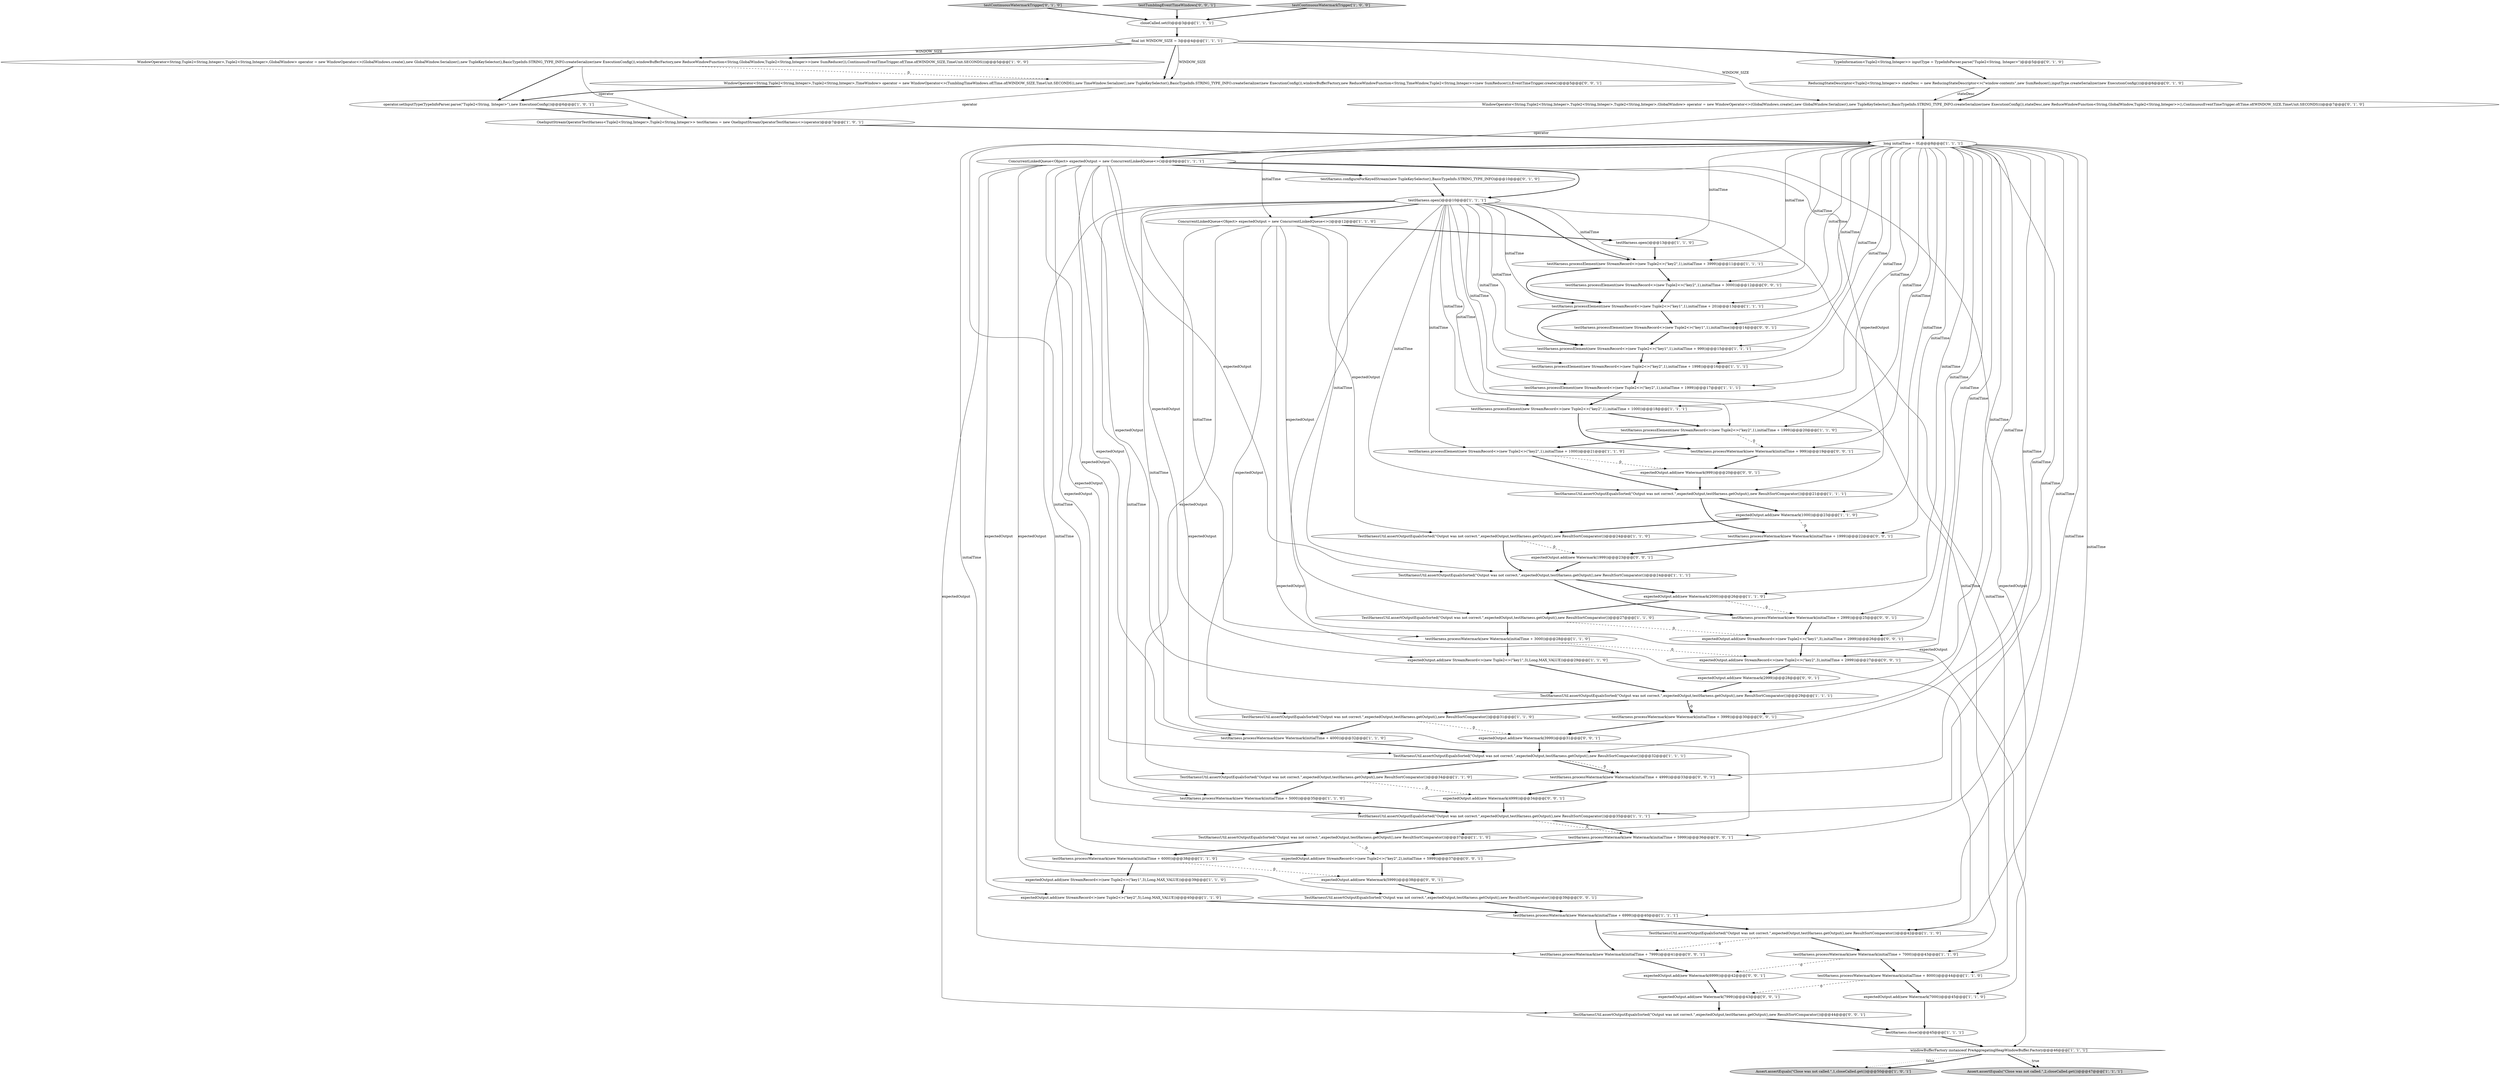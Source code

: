 digraph {
30 [style = filled, label = "testHarness.processElement(new StreamRecord<>(new Tuple2<>(\"key1\",1),initialTime + 20))@@@13@@@['1', '1', '1']", fillcolor = white, shape = ellipse image = "AAA0AAABBB1BBB"];
48 [style = filled, label = "testContinuousWatermarkTrigger['0', '1', '0']", fillcolor = lightgray, shape = diamond image = "AAA0AAABBB2BBB"];
53 [style = filled, label = "TestHarnessUtil.assertOutputEqualsSorted(\"Output was not correct.\",expectedOutput,testHarness.getOutput(),new ResultSortComparator())@@@44@@@['0', '0', '1']", fillcolor = white, shape = ellipse image = "AAA0AAABBB3BBB"];
56 [style = filled, label = "testHarness.processElement(new StreamRecord<>(new Tuple2<>(\"key2\",1),initialTime + 3000))@@@12@@@['0', '0', '1']", fillcolor = white, shape = ellipse image = "AAA0AAABBB3BBB"];
36 [style = filled, label = "ConcurrentLinkedQueue<Object> expectedOutput = new ConcurrentLinkedQueue<>()@@@9@@@['1', '1', '1']", fillcolor = white, shape = ellipse image = "AAA0AAABBB1BBB"];
18 [style = filled, label = "testHarness.open()@@@13@@@['1', '1', '0']", fillcolor = white, shape = ellipse image = "AAA0AAABBB1BBB"];
60 [style = filled, label = "expectedOutput.add(new Watermark(3999))@@@31@@@['0', '0', '1']", fillcolor = white, shape = ellipse image = "AAA0AAABBB3BBB"];
59 [style = filled, label = "testHarness.processWatermark(new Watermark(initialTime + 2999))@@@25@@@['0', '0', '1']", fillcolor = white, shape = ellipse image = "AAA0AAABBB3BBB"];
72 [style = filled, label = "testHarness.processWatermark(new Watermark(initialTime + 1999))@@@22@@@['0', '0', '1']", fillcolor = white, shape = ellipse image = "AAA0AAABBB3BBB"];
61 [style = filled, label = "testHarness.processWatermark(new Watermark(initialTime + 999))@@@19@@@['0', '0', '1']", fillcolor = white, shape = ellipse image = "AAA0AAABBB3BBB"];
67 [style = filled, label = "WindowOperator<String,Tuple2<String,Integer>,Tuple2<String,Integer>,TimeWindow> operator = new WindowOperator<>(TumblingTimeWindows.of(Time.of(WINDOW_SIZE,TimeUnit.SECONDS)),new TimeWindow.Serializer(),new TupleKeySelector(),BasicTypeInfo.STRING_TYPE_INFO.createSerializer(new ExecutionConfig()),windowBufferFactory,new ReduceWindowFunction<String,TimeWindow,Tuple2<String,Integer>>(new SumReducer()),EventTimeTrigger.create())@@@5@@@['0', '0', '1']", fillcolor = white, shape = ellipse image = "AAA0AAABBB3BBB"];
3 [style = filled, label = "expectedOutput.add(new StreamRecord<>(new Tuple2<>(\"key1\",3),Long.MAX_VALUE))@@@39@@@['1', '1', '0']", fillcolor = white, shape = ellipse image = "AAA0AAABBB1BBB"];
51 [style = filled, label = "TypeInformation<Tuple2<String,Integer>> inputType = TypeInfoParser.parse(\"Tuple2<String, Integer>\")@@@5@@@['0', '1', '0']", fillcolor = white, shape = ellipse image = "AAA0AAABBB2BBB"];
19 [style = filled, label = "expectedOutput.add(new Watermark(7000))@@@45@@@['1', '1', '0']", fillcolor = white, shape = ellipse image = "AAA0AAABBB1BBB"];
15 [style = filled, label = "expectedOutput.add(new StreamRecord<>(new Tuple2<>(\"key2\",5),Long.MAX_VALUE))@@@40@@@['1', '1', '0']", fillcolor = white, shape = ellipse image = "AAA0AAABBB1BBB"];
13 [style = filled, label = "TestHarnessUtil.assertOutputEqualsSorted(\"Output was not correct.\",expectedOutput,testHarness.getOutput(),new ResultSortComparator())@@@27@@@['1', '1', '0']", fillcolor = white, shape = ellipse image = "AAA0AAABBB1BBB"];
47 [style = filled, label = "ReducingStateDescriptor<Tuple2<String,Integer>> stateDesc = new ReducingStateDescriptor<>(\"window-contents\",new SumReducer(),inputType.createSerializer(new ExecutionConfig()))@@@6@@@['0', '1', '0']", fillcolor = white, shape = ellipse image = "AAA1AAABBB2BBB"];
50 [style = filled, label = "testHarness.configureForKeyedStream(new TupleKeySelector(),BasicTypeInfo.STRING_TYPE_INFO)@@@10@@@['0', '1', '0']", fillcolor = white, shape = ellipse image = "AAA1AAABBB2BBB"];
45 [style = filled, label = "testHarness.processElement(new StreamRecord<>(new Tuple2<>(\"key2\",1),initialTime + 3999))@@@11@@@['1', '1', '1']", fillcolor = white, shape = ellipse image = "AAA0AAABBB1BBB"];
64 [style = filled, label = "expectedOutput.add(new Watermark(6999))@@@42@@@['0', '0', '1']", fillcolor = white, shape = ellipse image = "AAA0AAABBB3BBB"];
69 [style = filled, label = "expectedOutput.add(new StreamRecord<>(new Tuple2<>(\"key1\",3),initialTime + 2999))@@@26@@@['0', '0', '1']", fillcolor = white, shape = ellipse image = "AAA0AAABBB3BBB"];
41 [style = filled, label = "TestHarnessUtil.assertOutputEqualsSorted(\"Output was not correct.\",expectedOutput,testHarness.getOutput(),new ResultSortComparator())@@@24@@@['1', '1', '1']", fillcolor = white, shape = ellipse image = "AAA0AAABBB1BBB"];
74 [style = filled, label = "testHarness.processWatermark(new Watermark(initialTime + 5999))@@@36@@@['0', '0', '1']", fillcolor = white, shape = ellipse image = "AAA0AAABBB3BBB"];
21 [style = filled, label = "TestHarnessUtil.assertOutputEqualsSorted(\"Output was not correct.\",expectedOutput,testHarness.getOutput(),new ResultSortComparator())@@@35@@@['1', '1', '1']", fillcolor = white, shape = ellipse image = "AAA0AAABBB1BBB"];
22 [style = filled, label = "TestHarnessUtil.assertOutputEqualsSorted(\"Output was not correct.\",expectedOutput,testHarness.getOutput(),new ResultSortComparator())@@@32@@@['1', '1', '1']", fillcolor = white, shape = ellipse image = "AAA0AAABBB1BBB"];
44 [style = filled, label = "testHarness.processWatermark(new Watermark(initialTime + 7000))@@@43@@@['1', '1', '0']", fillcolor = white, shape = ellipse image = "AAA0AAABBB1BBB"];
62 [style = filled, label = "expectedOutput.add(new Watermark(4999))@@@34@@@['0', '0', '1']", fillcolor = white, shape = ellipse image = "AAA0AAABBB3BBB"];
65 [style = filled, label = "testHarness.processWatermark(new Watermark(initialTime + 3999))@@@30@@@['0', '0', '1']", fillcolor = white, shape = ellipse image = "AAA0AAABBB3BBB"];
29 [style = filled, label = "expectedOutput.add(new StreamRecord<>(new Tuple2<>(\"key1\",3),Long.MAX_VALUE))@@@29@@@['1', '1', '0']", fillcolor = white, shape = ellipse image = "AAA0AAABBB1BBB"];
68 [style = filled, label = "expectedOutput.add(new Watermark(1999))@@@23@@@['0', '0', '1']", fillcolor = white, shape = ellipse image = "AAA0AAABBB3BBB"];
34 [style = filled, label = "TestHarnessUtil.assertOutputEqualsSorted(\"Output was not correct.\",expectedOutput,testHarness.getOutput(),new ResultSortComparator())@@@37@@@['1', '1', '0']", fillcolor = white, shape = ellipse image = "AAA0AAABBB1BBB"];
57 [style = filled, label = "TestHarnessUtil.assertOutputEqualsSorted(\"Output was not correct.\",expectedOutput,testHarness.getOutput(),new ResultSortComparator())@@@39@@@['0', '0', '1']", fillcolor = white, shape = ellipse image = "AAA0AAABBB3BBB"];
20 [style = filled, label = "TestHarnessUtil.assertOutputEqualsSorted(\"Output was not correct.\",expectedOutput,testHarness.getOutput(),new ResultSortComparator())@@@34@@@['1', '1', '0']", fillcolor = white, shape = ellipse image = "AAA0AAABBB1BBB"];
17 [style = filled, label = "OneInputStreamOperatorTestHarness<Tuple2<String,Integer>,Tuple2<String,Integer>> testHarness = new OneInputStreamOperatorTestHarness<>(operator)@@@7@@@['1', '0', '1']", fillcolor = white, shape = ellipse image = "AAA0AAABBB1BBB"];
1 [style = filled, label = "testHarness.processElement(new StreamRecord<>(new Tuple2<>(\"key1\",1),initialTime + 999))@@@15@@@['1', '1', '1']", fillcolor = white, shape = ellipse image = "AAA0AAABBB1BBB"];
28 [style = filled, label = "ConcurrentLinkedQueue<Object> expectedOutput = new ConcurrentLinkedQueue<>()@@@12@@@['1', '1', '0']", fillcolor = white, shape = ellipse image = "AAA0AAABBB1BBB"];
54 [style = filled, label = "expectedOutput.add(new Watermark(999))@@@20@@@['0', '0', '1']", fillcolor = white, shape = ellipse image = "AAA0AAABBB3BBB"];
55 [style = filled, label = "expectedOutput.add(new StreamRecord<>(new Tuple2<>(\"key2\",2),initialTime + 5999))@@@37@@@['0', '0', '1']", fillcolor = white, shape = ellipse image = "AAA0AAABBB3BBB"];
23 [style = filled, label = "TestHarnessUtil.assertOutputEqualsSorted(\"Output was not correct.\",expectedOutput,testHarness.getOutput(),new ResultSortComparator())@@@24@@@['1', '1', '0']", fillcolor = white, shape = ellipse image = "AAA0AAABBB1BBB"];
40 [style = filled, label = "operator.setInputType(TypeInfoParser.parse(\"Tuple2<String, Integer>\"),new ExecutionConfig())@@@6@@@['1', '0', '1']", fillcolor = white, shape = ellipse image = "AAA0AAABBB1BBB"];
66 [style = filled, label = "expectedOutput.add(new Watermark(7999))@@@43@@@['0', '0', '1']", fillcolor = white, shape = ellipse image = "AAA0AAABBB3BBB"];
63 [style = filled, label = "testHarness.processWatermark(new Watermark(initialTime + 4999))@@@33@@@['0', '0', '1']", fillcolor = white, shape = ellipse image = "AAA0AAABBB3BBB"];
75 [style = filled, label = "testTumblingEventTimeWindows['0', '0', '1']", fillcolor = lightgray, shape = diamond image = "AAA0AAABBB3BBB"];
71 [style = filled, label = "testHarness.processElement(new StreamRecord<>(new Tuple2<>(\"key1\",1),initialTime))@@@14@@@['0', '0', '1']", fillcolor = white, shape = ellipse image = "AAA0AAABBB3BBB"];
52 [style = filled, label = "expectedOutput.add(new Watermark(5999))@@@38@@@['0', '0', '1']", fillcolor = white, shape = ellipse image = "AAA0AAABBB3BBB"];
46 [style = filled, label = "testHarness.processWatermark(new Watermark(initialTime + 6000))@@@38@@@['1', '1', '0']", fillcolor = white, shape = ellipse image = "AAA0AAABBB1BBB"];
31 [style = filled, label = "final int WINDOW_SIZE = 3@@@4@@@['1', '1', '1']", fillcolor = white, shape = ellipse image = "AAA0AAABBB1BBB"];
38 [style = filled, label = "TestHarnessUtil.assertOutputEqualsSorted(\"Output was not correct.\",expectedOutput,testHarness.getOutput(),new ResultSortComparator())@@@31@@@['1', '1', '0']", fillcolor = white, shape = ellipse image = "AAA0AAABBB1BBB"];
4 [style = filled, label = "testHarness.processElement(new StreamRecord<>(new Tuple2<>(\"key2\",1),initialTime + 1000))@@@18@@@['1', '1', '1']", fillcolor = white, shape = ellipse image = "AAA0AAABBB1BBB"];
73 [style = filled, label = "expectedOutput.add(new Watermark(2999))@@@28@@@['0', '0', '1']", fillcolor = white, shape = ellipse image = "AAA0AAABBB3BBB"];
49 [style = filled, label = "WindowOperator<String,Tuple2<String,Integer>,Tuple2<String,Integer>,Tuple2<String,Integer>,GlobalWindow> operator = new WindowOperator<>(GlobalWindows.create(),new GlobalWindow.Serializer(),new TupleKeySelector(),BasicTypeInfo.STRING_TYPE_INFO.createSerializer(new ExecutionConfig()),stateDesc,new ReduceWindowFunction<String,GlobalWindow,Tuple2<String,Integer>>(),ContinuousEventTimeTrigger.of(Time.of(WINDOW_SIZE,TimeUnit.SECONDS)))@@@7@@@['0', '1', '0']", fillcolor = white, shape = ellipse image = "AAA1AAABBB2BBB"];
43 [style = filled, label = "testHarness.processElement(new StreamRecord<>(new Tuple2<>(\"key2\",1),initialTime + 1999))@@@20@@@['1', '1', '0']", fillcolor = white, shape = ellipse image = "AAA0AAABBB1BBB"];
7 [style = filled, label = "testHarness.open()@@@10@@@['1', '1', '1']", fillcolor = white, shape = ellipse image = "AAA0AAABBB1BBB"];
24 [style = filled, label = "expectedOutput.add(new Watermark(1000))@@@23@@@['1', '1', '0']", fillcolor = white, shape = ellipse image = "AAA0AAABBB1BBB"];
37 [style = filled, label = "testHarness.close()@@@45@@@['1', '1', '1']", fillcolor = white, shape = ellipse image = "AAA0AAABBB1BBB"];
6 [style = filled, label = "testContinuousWatermarkTrigger['1', '0', '0']", fillcolor = lightgray, shape = diamond image = "AAA0AAABBB1BBB"];
33 [style = filled, label = "expectedOutput.add(new Watermark(2000))@@@26@@@['1', '1', '0']", fillcolor = white, shape = ellipse image = "AAA0AAABBB1BBB"];
32 [style = filled, label = "testHarness.processElement(new StreamRecord<>(new Tuple2<>(\"key2\",1),initialTime + 1000))@@@21@@@['1', '1', '0']", fillcolor = white, shape = ellipse image = "AAA0AAABBB1BBB"];
26 [style = filled, label = "closeCalled.set(0)@@@3@@@['1', '1', '1']", fillcolor = white, shape = ellipse image = "AAA0AAABBB1BBB"];
42 [style = filled, label = "testHarness.processWatermark(new Watermark(initialTime + 4000))@@@32@@@['1', '1', '0']", fillcolor = white, shape = ellipse image = "AAA0AAABBB1BBB"];
58 [style = filled, label = "expectedOutput.add(new StreamRecord<>(new Tuple2<>(\"key2\",3),initialTime + 2999))@@@27@@@['0', '0', '1']", fillcolor = white, shape = ellipse image = "AAA0AAABBB3BBB"];
70 [style = filled, label = "testHarness.processWatermark(new Watermark(initialTime + 7999))@@@41@@@['0', '0', '1']", fillcolor = white, shape = ellipse image = "AAA0AAABBB3BBB"];
10 [style = filled, label = "testHarness.processElement(new StreamRecord<>(new Tuple2<>(\"key2\",1),initialTime + 1998))@@@16@@@['1', '1', '1']", fillcolor = white, shape = ellipse image = "AAA0AAABBB1BBB"];
8 [style = filled, label = "TestHarnessUtil.assertOutputEqualsSorted(\"Output was not correct.\",expectedOutput,testHarness.getOutput(),new ResultSortComparator())@@@21@@@['1', '1', '1']", fillcolor = white, shape = ellipse image = "AAA0AAABBB1BBB"];
39 [style = filled, label = "TestHarnessUtil.assertOutputEqualsSorted(\"Output was not correct.\",expectedOutput,testHarness.getOutput(),new ResultSortComparator())@@@42@@@['1', '1', '0']", fillcolor = white, shape = ellipse image = "AAA0AAABBB1BBB"];
11 [style = filled, label = "testHarness.processElement(new StreamRecord<>(new Tuple2<>(\"key2\",1),initialTime + 1999))@@@17@@@['1', '1', '1']", fillcolor = white, shape = ellipse image = "AAA0AAABBB1BBB"];
0 [style = filled, label = "TestHarnessUtil.assertOutputEqualsSorted(\"Output was not correct.\",expectedOutput,testHarness.getOutput(),new ResultSortComparator())@@@29@@@['1', '1', '1']", fillcolor = white, shape = ellipse image = "AAA0AAABBB1BBB"];
14 [style = filled, label = "testHarness.processWatermark(new Watermark(initialTime + 8000))@@@44@@@['1', '1', '0']", fillcolor = white, shape = ellipse image = "AAA0AAABBB1BBB"];
2 [style = filled, label = "testHarness.processWatermark(new Watermark(initialTime + 6999))@@@40@@@['1', '1', '1']", fillcolor = white, shape = ellipse image = "AAA0AAABBB1BBB"];
27 [style = filled, label = "testHarness.processWatermark(new Watermark(initialTime + 5000))@@@35@@@['1', '1', '0']", fillcolor = white, shape = ellipse image = "AAA0AAABBB1BBB"];
9 [style = filled, label = "testHarness.processWatermark(new Watermark(initialTime + 3000))@@@28@@@['1', '1', '0']", fillcolor = white, shape = ellipse image = "AAA0AAABBB1BBB"];
25 [style = filled, label = "long initialTime = 0L@@@8@@@['1', '1', '1']", fillcolor = white, shape = ellipse image = "AAA0AAABBB1BBB"];
5 [style = filled, label = "windowBufferFactory instanceof PreAggregatingHeapWindowBuffer.Factory@@@46@@@['1', '1', '1']", fillcolor = white, shape = diamond image = "AAA0AAABBB1BBB"];
12 [style = filled, label = "WindowOperator<String,Tuple2<String,Integer>,Tuple2<String,Integer>,GlobalWindow> operator = new WindowOperator<>(GlobalWindows.create(),new GlobalWindow.Serializer(),new TupleKeySelector(),BasicTypeInfo.STRING_TYPE_INFO.createSerializer(new ExecutionConfig()),windowBufferFactory,new ReduceWindowFunction<String,GlobalWindow,Tuple2<String,Integer>>(new SumReducer()),ContinuousEventTimeTrigger.of(Time.of(WINDOW_SIZE,TimeUnit.SECONDS)))@@@5@@@['1', '0', '0']", fillcolor = white, shape = ellipse image = "AAA0AAABBB1BBB"];
35 [style = filled, label = "Assert.assertEquals(\"Close was not called.\",1,closeCalled.get())@@@50@@@['1', '0', '1']", fillcolor = lightgray, shape = ellipse image = "AAA0AAABBB1BBB"];
16 [style = filled, label = "Assert.assertEquals(\"Close was not called.\",2,closeCalled.get())@@@47@@@['1', '1', '1']", fillcolor = lightgray, shape = ellipse image = "AAA0AAABBB1BBB"];
25->1 [style = solid, label="initialTime"];
36->57 [style = solid, label="expectedOutput"];
7->28 [style = bold, label=""];
69->58 [style = bold, label=""];
20->27 [style = bold, label=""];
25->24 [style = solid, label="initialTime"];
11->4 [style = bold, label=""];
7->10 [style = solid, label="initialTime"];
31->67 [style = solid, label="WINDOW_SIZE"];
28->20 [style = solid, label="expectedOutput"];
73->0 [style = bold, label=""];
36->19 [style = solid, label="expectedOutput"];
25->11 [style = solid, label="initialTime"];
25->63 [style = solid, label="initialTime"];
52->57 [style = bold, label=""];
28->23 [style = solid, label="expectedOutput"];
25->18 [style = solid, label="initialTime"];
10->11 [style = bold, label=""];
4->61 [style = bold, label=""];
14->19 [style = bold, label=""];
22->20 [style = bold, label=""];
7->4 [style = solid, label="initialTime"];
21->74 [style = dashed, label="0"];
28->13 [style = solid, label="expectedOutput"];
36->29 [style = solid, label="expectedOutput"];
25->45 [style = solid, label="initialTime"];
36->50 [style = bold, label=""];
62->21 [style = bold, label=""];
47->49 [style = solid, label="stateDesc"];
31->67 [style = bold, label=""];
25->65 [style = solid, label="initialTime"];
59->69 [style = bold, label=""];
36->42 [style = solid, label="expectedOutput"];
7->43 [style = solid, label="initialTime"];
7->14 [style = solid, label="initialTime"];
58->73 [style = bold, label=""];
24->72 [style = dashed, label="0"];
13->69 [style = dashed, label="0"];
63->62 [style = bold, label=""];
38->42 [style = bold, label=""];
28->18 [style = bold, label=""];
36->7 [style = bold, label=""];
66->53 [style = bold, label=""];
25->2 [style = solid, label="initialTime"];
34->55 [style = dashed, label="0"];
44->64 [style = dashed, label="0"];
13->9 [style = bold, label=""];
25->10 [style = solid, label="initialTime"];
38->60 [style = dashed, label="0"];
27->21 [style = bold, label=""];
12->67 [style = dashed, label="0"];
25->71 [style = solid, label="initialTime"];
71->1 [style = bold, label=""];
1->10 [style = bold, label=""];
25->43 [style = solid, label="initialTime"];
36->8 [style = solid, label="expectedOutput"];
70->64 [style = bold, label=""];
25->61 [style = solid, label="initialTime"];
0->38 [style = bold, label=""];
28->34 [style = solid, label="expectedOutput"];
7->41 [style = solid, label="initialTime"];
15->2 [style = bold, label=""];
36->53 [style = solid, label="expectedOutput"];
25->0 [style = solid, label="initialTime"];
31->51 [style = bold, label=""];
7->42 [style = solid, label="initialTime"];
25->59 [style = solid, label="initialTime"];
25->56 [style = solid, label="initialTime"];
37->5 [style = bold, label=""];
41->59 [style = bold, label=""];
31->12 [style = solid, label="WINDOW_SIZE"];
25->28 [style = solid, label="initialTime"];
21->34 [style = bold, label=""];
43->61 [style = dashed, label="0"];
67->40 [style = bold, label=""];
55->52 [style = bold, label=""];
9->58 [style = dashed, label="0"];
28->39 [style = solid, label="expectedOutput"];
5->16 [style = bold, label=""];
28->5 [style = solid, label="expectedOutput"];
5->35 [style = dotted, label="false"];
33->59 [style = dashed, label="0"];
39->44 [style = bold, label=""];
36->27 [style = solid, label="expectedOutput"];
42->22 [style = bold, label=""];
68->41 [style = bold, label=""];
46->52 [style = dashed, label="0"];
25->55 [style = solid, label="initialTime"];
5->16 [style = dotted, label="true"];
23->68 [style = dashed, label="0"];
41->33 [style = bold, label=""];
43->32 [style = bold, label=""];
2->39 [style = bold, label=""];
25->36 [style = bold, label=""];
19->37 [style = bold, label=""];
47->49 [style = bold, label=""];
6->26 [style = bold, label=""];
7->45 [style = solid, label="initialTime"];
74->55 [style = bold, label=""];
39->70 [style = dashed, label="0"];
45->30 [style = bold, label=""];
8->72 [style = bold, label=""];
7->8 [style = solid, label="initialTime"];
49->36 [style = solid, label="operator"];
12->17 [style = solid, label="operator"];
31->12 [style = bold, label=""];
0->65 [style = bold, label=""];
5->35 [style = bold, label=""];
2->70 [style = bold, label=""];
75->26 [style = bold, label=""];
25->22 [style = solid, label="initialTime"];
25->33 [style = solid, label="initialTime"];
25->21 [style = solid, label="initialTime"];
32->8 [style = bold, label=""];
36->0 [style = solid, label="expectedOutput"];
25->69 [style = solid, label="initialTime"];
7->45 [style = bold, label=""];
9->29 [style = bold, label=""];
40->17 [style = bold, label=""];
30->1 [style = bold, label=""];
23->41 [style = bold, label=""];
60->22 [style = bold, label=""];
8->24 [style = bold, label=""];
46->3 [style = bold, label=""];
45->56 [style = bold, label=""];
56->30 [style = bold, label=""];
72->68 [style = bold, label=""];
7->27 [style = solid, label="initialTime"];
36->21 [style = solid, label="expectedOutput"];
25->58 [style = solid, label="initialTime"];
22->63 [style = bold, label=""];
21->74 [style = bold, label=""];
49->25 [style = bold, label=""];
51->47 [style = bold, label=""];
7->9 [style = solid, label="initialTime"];
7->1 [style = solid, label="initialTime"];
54->8 [style = bold, label=""];
64->66 [style = bold, label=""];
25->4 [style = solid, label="initialTime"];
32->54 [style = dashed, label="0"];
18->45 [style = bold, label=""];
53->37 [style = bold, label=""];
24->23 [style = bold, label=""];
30->71 [style = bold, label=""];
20->62 [style = dashed, label="0"];
25->30 [style = solid, label="initialTime"];
26->31 [style = bold, label=""];
25->39 [style = solid, label="initialTime"];
36->41 [style = solid, label="expectedOutput"];
7->30 [style = solid, label="initialTime"];
0->65 [style = dashed, label="0"];
29->0 [style = bold, label=""];
33->13 [style = bold, label=""];
14->66 [style = dashed, label="0"];
25->70 [style = solid, label="initialTime"];
67->17 [style = solid, label="operator"];
36->15 [style = solid, label="expectedOutput"];
48->26 [style = bold, label=""];
7->32 [style = solid, label="initialTime"];
36->22 [style = solid, label="expectedOutput"];
22->63 [style = dashed, label="0"];
34->46 [style = bold, label=""];
28->38 [style = solid, label="expectedOutput"];
7->46 [style = solid, label="initialTime"];
61->54 [style = bold, label=""];
3->15 [style = bold, label=""];
57->2 [style = bold, label=""];
7->11 [style = solid, label="initialTime"];
4->43 [style = bold, label=""];
65->60 [style = bold, label=""];
25->72 [style = solid, label="initialTime"];
7->44 [style = solid, label="initialTime"];
44->14 [style = bold, label=""];
31->49 [style = solid, label="WINDOW_SIZE"];
25->74 [style = solid, label="initialTime"];
17->25 [style = bold, label=""];
12->40 [style = bold, label=""];
50->7 [style = bold, label=""];
}
